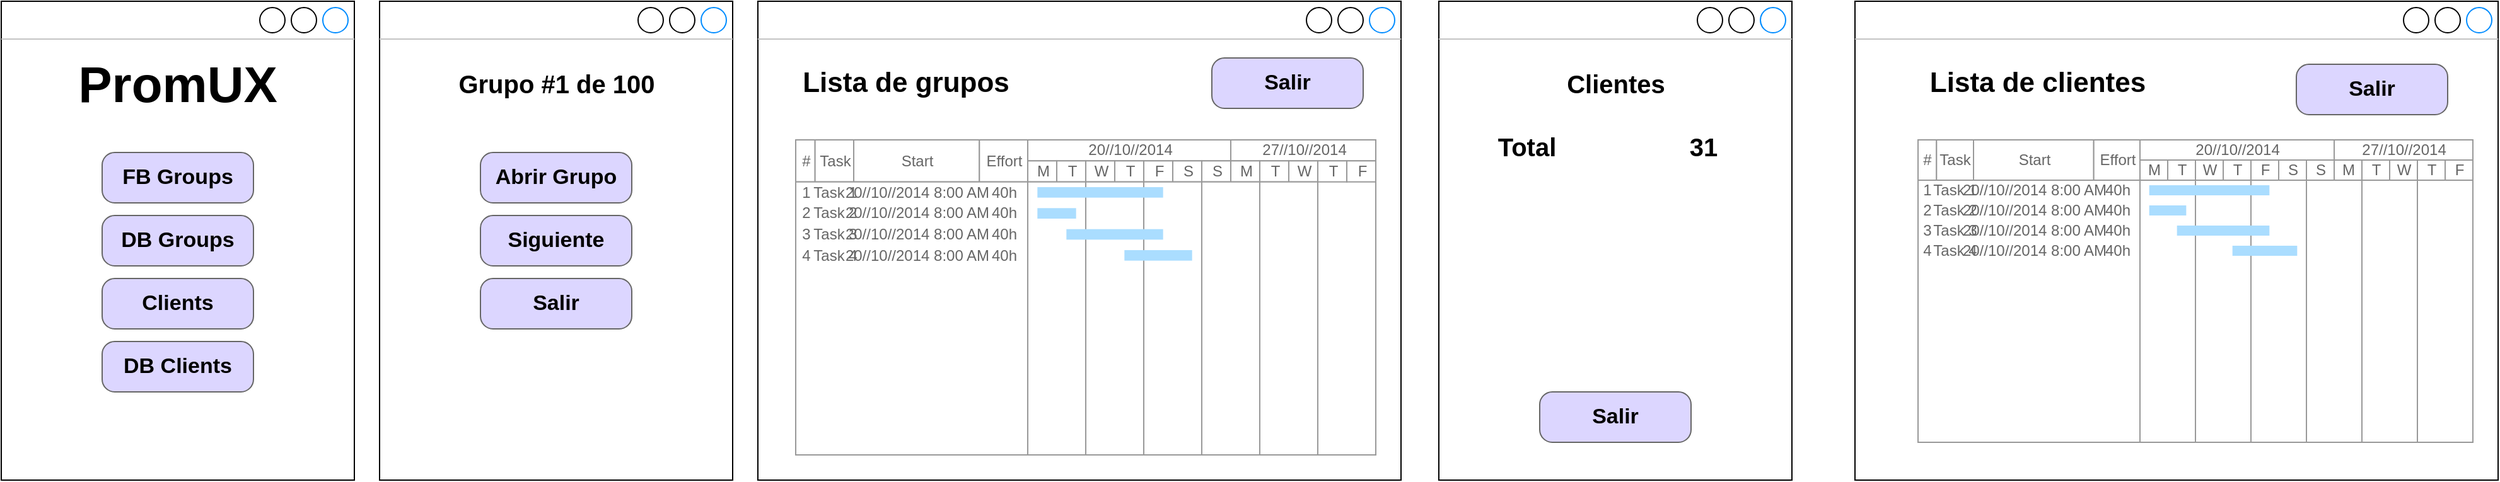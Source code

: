 <mxfile version="22.0.4" type="github">
  <diagram name="Page-1" id="Y6RbI64ERRF0P6UgiLjU">
    <mxGraphModel dx="2140" dy="1130" grid="1" gridSize="10" guides="1" tooltips="1" connect="1" arrows="1" fold="1" page="1" pageScale="1" pageWidth="850" pageHeight="1100" math="0" shadow="0">
      <root>
        <mxCell id="0" />
        <mxCell id="1" parent="0" />
        <mxCell id="hdkk_413-XKyixWn0Bs0-1" value="" style="strokeWidth=1;shadow=0;dashed=0;align=center;html=1;shape=mxgraph.mockup.containers.window;align=left;verticalAlign=top;spacingLeft=8;strokeColor2=#008cff;strokeColor3=#c4c4c4;fontColor=#666666;mainText=;fontSize=17;labelBackgroundColor=none;whiteSpace=wrap;" vertex="1" parent="1">
          <mxGeometry x="150" y="50" width="280" height="380" as="geometry" />
        </mxCell>
        <mxCell id="hdkk_413-XKyixWn0Bs0-4" value="&lt;h1&gt;&lt;font style=&quot;font-size: 40px;&quot;&gt;PromUX&lt;/font&gt;&lt;/h1&gt;" style="text;html=1;strokeColor=none;fillColor=none;align=center;verticalAlign=middle;whiteSpace=wrap;rounded=0;fontStyle=1" vertex="1" parent="1">
          <mxGeometry x="260" y="100" width="60" height="30" as="geometry" />
        </mxCell>
        <mxCell id="hdkk_413-XKyixWn0Bs0-7" value="&lt;font color=&quot;#000000&quot;&gt;FB Groups&lt;/font&gt;" style="strokeWidth=1;shadow=0;dashed=0;align=center;html=1;shape=mxgraph.mockup.buttons.button;strokeColor=#666666;fontColor=#ffffff;mainText=;buttonStyle=round;fontSize=17;fontStyle=1;fillColor=#DCD6FF;whiteSpace=wrap;" vertex="1" parent="1">
          <mxGeometry x="230" y="170" width="120" height="40" as="geometry" />
        </mxCell>
        <mxCell id="hdkk_413-XKyixWn0Bs0-8" value="&lt;font color=&quot;#000000&quot;&gt;DB Groups&lt;br&gt;&lt;/font&gt;" style="strokeWidth=1;shadow=0;dashed=0;align=center;html=1;shape=mxgraph.mockup.buttons.button;strokeColor=#666666;fontColor=#ffffff;mainText=;buttonStyle=round;fontSize=17;fontStyle=1;fillColor=#DCD6FF;whiteSpace=wrap;" vertex="1" parent="1">
          <mxGeometry x="230" y="220" width="120" height="40" as="geometry" />
        </mxCell>
        <mxCell id="hdkk_413-XKyixWn0Bs0-9" value="&lt;font color=&quot;#000000&quot;&gt;Clients&lt;/font&gt;" style="strokeWidth=1;shadow=0;dashed=0;align=center;html=1;shape=mxgraph.mockup.buttons.button;strokeColor=#666666;fontColor=#ffffff;mainText=;buttonStyle=round;fontSize=17;fontStyle=1;fillColor=#DCD6FF;whiteSpace=wrap;" vertex="1" parent="1">
          <mxGeometry x="230" y="270" width="120" height="40" as="geometry" />
        </mxCell>
        <mxCell id="hdkk_413-XKyixWn0Bs0-10" value="&lt;font color=&quot;#000000&quot;&gt;DB Clients&lt;br&gt;&lt;/font&gt;" style="strokeWidth=1;shadow=0;dashed=0;align=center;html=1;shape=mxgraph.mockup.buttons.button;strokeColor=#666666;fontColor=#ffffff;mainText=;buttonStyle=round;fontSize=17;fontStyle=1;fillColor=#DCD6FF;whiteSpace=wrap;" vertex="1" parent="1">
          <mxGeometry x="230" y="320" width="120" height="40" as="geometry" />
        </mxCell>
        <mxCell id="hdkk_413-XKyixWn0Bs0-11" value="" style="strokeWidth=1;shadow=0;dashed=0;align=center;html=1;shape=mxgraph.mockup.containers.window;align=left;verticalAlign=top;spacingLeft=8;strokeColor2=#008cff;strokeColor3=#c4c4c4;fontColor=#666666;mainText=;fontSize=17;labelBackgroundColor=none;whiteSpace=wrap;" vertex="1" parent="1">
          <mxGeometry x="450" y="50" width="280" height="380" as="geometry" />
        </mxCell>
        <mxCell id="hdkk_413-XKyixWn0Bs0-12" value="&lt;div style=&quot;font-size: 13px;&quot;&gt;&lt;font style=&quot;font-size: 20px;&quot;&gt;Grupo #1 de 100&lt;/font&gt;&lt;/div&gt;" style="text;html=1;strokeColor=none;fillColor=none;align=center;verticalAlign=middle;whiteSpace=wrap;rounded=0;fontStyle=1" vertex="1" parent="1">
          <mxGeometry x="502.5" y="100" width="175" height="30" as="geometry" />
        </mxCell>
        <mxCell id="hdkk_413-XKyixWn0Bs0-13" value="&lt;font color=&quot;#000000&quot;&gt;Abrir Grupo&lt;br&gt;&lt;/font&gt;" style="strokeWidth=1;shadow=0;dashed=0;align=center;html=1;shape=mxgraph.mockup.buttons.button;strokeColor=#666666;fontColor=#ffffff;mainText=;buttonStyle=round;fontSize=17;fontStyle=1;fillColor=#DCD6FF;whiteSpace=wrap;" vertex="1" parent="1">
          <mxGeometry x="530" y="170" width="120" height="40" as="geometry" />
        </mxCell>
        <mxCell id="hdkk_413-XKyixWn0Bs0-14" value="&lt;font color=&quot;#000000&quot;&gt;Siguiente&lt;/font&gt;" style="strokeWidth=1;shadow=0;dashed=0;align=center;html=1;shape=mxgraph.mockup.buttons.button;strokeColor=#666666;fontColor=#ffffff;mainText=;buttonStyle=round;fontSize=17;fontStyle=1;fillColor=#DCD6FF;whiteSpace=wrap;" vertex="1" parent="1">
          <mxGeometry x="530" y="220" width="120" height="40" as="geometry" />
        </mxCell>
        <mxCell id="hdkk_413-XKyixWn0Bs0-15" value="&lt;font color=&quot;#000000&quot;&gt;Salir&lt;/font&gt;" style="strokeWidth=1;shadow=0;dashed=0;align=center;html=1;shape=mxgraph.mockup.buttons.button;strokeColor=#666666;fontColor=#ffffff;mainText=;buttonStyle=round;fontSize=17;fontStyle=1;fillColor=#DCD6FF;whiteSpace=wrap;" vertex="1" parent="1">
          <mxGeometry x="530" y="270" width="120" height="40" as="geometry" />
        </mxCell>
        <mxCell id="hdkk_413-XKyixWn0Bs0-16" value="" style="strokeWidth=1;shadow=0;dashed=0;align=center;html=1;shape=mxgraph.mockup.containers.window;align=left;verticalAlign=top;spacingLeft=8;strokeColor2=#008cff;strokeColor3=#c4c4c4;fontColor=#666666;mainText=;fontSize=17;labelBackgroundColor=none;whiteSpace=wrap;" vertex="1" parent="1">
          <mxGeometry x="750" y="50" width="510" height="380" as="geometry" />
        </mxCell>
        <mxCell id="hdkk_413-XKyixWn0Bs0-17" value="&lt;font style=&quot;font-size: 22px;&quot;&gt;Lista de grupos&lt;/font&gt;" style="text;html=1;strokeColor=none;fillColor=none;align=center;verticalAlign=middle;whiteSpace=wrap;rounded=0;fontStyle=1" vertex="1" parent="1">
          <mxGeometry x="780" y="100" width="175" height="30" as="geometry" />
        </mxCell>
        <mxCell id="hdkk_413-XKyixWn0Bs0-64" value="" style="strokeWidth=1;shadow=0;dashed=0;align=center;html=1;shape=mxgraph.mockup.graphics.rrect;rSize=0;strokeColor=#999999;movable=1;resizable=1;rotatable=1;deletable=1;editable=1;locked=0;connectable=1;" vertex="1" parent="1">
          <mxGeometry x="780" y="160" width="460" height="250" as="geometry" />
        </mxCell>
        <mxCell id="hdkk_413-XKyixWn0Bs0-65" value="#" style="strokeColor=inherit;fillColor=inherit;gradientColor=inherit;strokeWidth=1;shadow=0;dashed=0;align=center;html=1;shape=mxgraph.mockup.graphics.rrect;rSize=0;fontColor=#666666;" vertex="1" parent="hdkk_413-XKyixWn0Bs0-64">
          <mxGeometry width="15.333" height="33.333" as="geometry" />
        </mxCell>
        <mxCell id="hdkk_413-XKyixWn0Bs0-66" value="Task" style="strokeColor=inherit;fillColor=inherit;gradientColor=inherit;strokeWidth=1;shadow=0;dashed=0;align=center;html=1;shape=mxgraph.mockup.graphics.rrect;rSize=0;fontColor=#666666;" vertex="1" parent="hdkk_413-XKyixWn0Bs0-64">
          <mxGeometry x="15.333" width="30.667" height="33.333" as="geometry" />
        </mxCell>
        <mxCell id="hdkk_413-XKyixWn0Bs0-67" value="Start" style="strokeColor=inherit;fillColor=inherit;gradientColor=inherit;strokeWidth=1;shadow=0;dashed=0;align=center;html=1;shape=mxgraph.mockup.graphics.rrect;rSize=0;fontColor=#666666;" vertex="1" parent="hdkk_413-XKyixWn0Bs0-64">
          <mxGeometry x="46" width="99.667" height="33.333" as="geometry" />
        </mxCell>
        <mxCell id="hdkk_413-XKyixWn0Bs0-68" value="Effort" style="strokeColor=inherit;fillColor=inherit;gradientColor=inherit;strokeWidth=1;shadow=0;dashed=0;align=center;html=1;shape=mxgraph.mockup.graphics.rrect;rSize=0;fontColor=#666666;" vertex="1" parent="hdkk_413-XKyixWn0Bs0-64">
          <mxGeometry x="145.667" width="38.333" height="33.333" as="geometry" />
        </mxCell>
        <mxCell id="hdkk_413-XKyixWn0Bs0-69" value="20//10//2014" style="strokeColor=inherit;fillColor=inherit;gradientColor=inherit;strokeWidth=1;shadow=0;dashed=0;align=center;html=1;shape=mxgraph.mockup.graphics.rrect;rSize=0;fontColor=#666666;" vertex="1" parent="hdkk_413-XKyixWn0Bs0-64">
          <mxGeometry x="184" width="161" height="16.667" as="geometry" />
        </mxCell>
        <mxCell id="hdkk_413-XKyixWn0Bs0-70" value="27//10//2014" style="strokeColor=inherit;fillColor=inherit;gradientColor=inherit;strokeWidth=1;shadow=0;dashed=0;align=center;html=1;shape=mxgraph.mockup.graphics.rrect;rSize=0;fontColor=#666666;" vertex="1" parent="hdkk_413-XKyixWn0Bs0-64">
          <mxGeometry x="345" width="115" height="16.667" as="geometry" />
        </mxCell>
        <mxCell id="hdkk_413-XKyixWn0Bs0-71" value="M" style="strokeColor=inherit;fillColor=inherit;gradientColor=inherit;strokeWidth=1;shadow=0;dashed=0;align=center;html=1;shape=mxgraph.mockup.graphics.rrect;rSize=0;;fontColor=#666666;" vertex="1" parent="hdkk_413-XKyixWn0Bs0-64">
          <mxGeometry x="184" y="16.667" width="23" height="16.667" as="geometry" />
        </mxCell>
        <mxCell id="hdkk_413-XKyixWn0Bs0-72" value="T" style="strokeColor=inherit;fillColor=inherit;gradientColor=inherit;strokeWidth=1;shadow=0;dashed=0;align=center;html=1;shape=mxgraph.mockup.graphics.rrect;rSize=0;fontColor=#666666;" vertex="1" parent="hdkk_413-XKyixWn0Bs0-64">
          <mxGeometry x="207" y="16.667" width="23" height="16.667" as="geometry" />
        </mxCell>
        <mxCell id="hdkk_413-XKyixWn0Bs0-73" value="W" style="strokeColor=inherit;fillColor=inherit;gradientColor=inherit;strokeWidth=1;shadow=0;dashed=0;align=center;html=1;shape=mxgraph.mockup.graphics.rrect;rSize=0;fontColor=#666666;" vertex="1" parent="hdkk_413-XKyixWn0Bs0-64">
          <mxGeometry x="230" y="16.667" width="23" height="16.667" as="geometry" />
        </mxCell>
        <mxCell id="hdkk_413-XKyixWn0Bs0-74" value="T" style="strokeColor=inherit;fillColor=inherit;gradientColor=inherit;strokeWidth=1;shadow=0;dashed=0;align=center;html=1;shape=mxgraph.mockup.graphics.rrect;rSize=0;fontColor=#666666;" vertex="1" parent="hdkk_413-XKyixWn0Bs0-64">
          <mxGeometry x="253" y="16.667" width="23" height="16.667" as="geometry" />
        </mxCell>
        <mxCell id="hdkk_413-XKyixWn0Bs0-75" value="F" style="strokeColor=inherit;fillColor=inherit;gradientColor=inherit;strokeWidth=1;shadow=0;dashed=0;align=center;html=1;shape=mxgraph.mockup.graphics.rrect;rSize=0;fontColor=#666666;" vertex="1" parent="hdkk_413-XKyixWn0Bs0-64">
          <mxGeometry x="276" y="16.667" width="23" height="16.667" as="geometry" />
        </mxCell>
        <mxCell id="hdkk_413-XKyixWn0Bs0-76" value="S" style="strokeColor=inherit;fillColor=inherit;gradientColor=inherit;strokeWidth=1;shadow=0;dashed=0;align=center;html=1;shape=mxgraph.mockup.graphics.rrect;rSize=0;fontColor=#666666;" vertex="1" parent="hdkk_413-XKyixWn0Bs0-64">
          <mxGeometry x="299" y="16.667" width="23" height="16.667" as="geometry" />
        </mxCell>
        <mxCell id="hdkk_413-XKyixWn0Bs0-77" value="S" style="strokeColor=inherit;fillColor=inherit;gradientColor=inherit;strokeWidth=1;shadow=0;dashed=0;align=center;html=1;shape=mxgraph.mockup.graphics.rrect;rSize=0;fontColor=#666666;" vertex="1" parent="hdkk_413-XKyixWn0Bs0-64">
          <mxGeometry x="322" y="16.667" width="23" height="16.667" as="geometry" />
        </mxCell>
        <mxCell id="hdkk_413-XKyixWn0Bs0-78" value="M" style="strokeColor=inherit;fillColor=inherit;gradientColor=inherit;strokeWidth=1;shadow=0;dashed=0;align=center;html=1;shape=mxgraph.mockup.graphics.rrect;rSize=0;fontColor=#666666;" vertex="1" parent="hdkk_413-XKyixWn0Bs0-64">
          <mxGeometry x="345" y="16.667" width="23" height="16.667" as="geometry" />
        </mxCell>
        <mxCell id="hdkk_413-XKyixWn0Bs0-79" value="T" style="strokeColor=inherit;fillColor=inherit;gradientColor=inherit;strokeWidth=1;shadow=0;dashed=0;align=center;html=1;shape=mxgraph.mockup.graphics.rrect;rSize=0;fontColor=#666666;" vertex="1" parent="hdkk_413-XKyixWn0Bs0-64">
          <mxGeometry x="368" y="16.667" width="23" height="16.667" as="geometry" />
        </mxCell>
        <mxCell id="hdkk_413-XKyixWn0Bs0-80" value="W" style="strokeColor=inherit;fillColor=inherit;gradientColor=inherit;strokeWidth=1;shadow=0;dashed=0;align=center;html=1;shape=mxgraph.mockup.graphics.rrect;rSize=0;fontColor=#666666;" vertex="1" parent="hdkk_413-XKyixWn0Bs0-64">
          <mxGeometry x="391" y="16.667" width="23" height="16.667" as="geometry" />
        </mxCell>
        <mxCell id="hdkk_413-XKyixWn0Bs0-81" value="T" style="strokeColor=inherit;fillColor=inherit;gradientColor=inherit;strokeWidth=1;shadow=0;dashed=0;align=center;html=1;shape=mxgraph.mockup.graphics.rrect;rSize=0;fontColor=#666666;" vertex="1" parent="hdkk_413-XKyixWn0Bs0-64">
          <mxGeometry x="414" y="16.667" width="23" height="16.667" as="geometry" />
        </mxCell>
        <mxCell id="hdkk_413-XKyixWn0Bs0-82" value="F" style="strokeColor=inherit;fillColor=inherit;gradientColor=inherit;strokeWidth=1;shadow=0;dashed=0;align=center;html=1;shape=mxgraph.mockup.graphics.rrect;rSize=0;fontColor=#666666;" vertex="1" parent="hdkk_413-XKyixWn0Bs0-64">
          <mxGeometry x="437" y="16.667" width="23" height="16.667" as="geometry" />
        </mxCell>
        <mxCell id="hdkk_413-XKyixWn0Bs0-83" value="" style="strokeColor=inherit;fillColor=inherit;gradientColor=inherit;strokeWidth=1;shadow=0;dashed=0;align=center;html=1;shape=mxgraph.mockup.graphics.rrect;rSize=0;fontColor=#666666;" vertex="1" parent="hdkk_413-XKyixWn0Bs0-64">
          <mxGeometry y="33.333" width="184" height="216.667" as="geometry" />
        </mxCell>
        <mxCell id="hdkk_413-XKyixWn0Bs0-84" value="" style="strokeColor=inherit;fillColor=inherit;gradientColor=inherit;strokeWidth=1;shadow=0;dashed=0;align=center;html=1;shape=mxgraph.mockup.graphics.rrect;rSize=0;fontColor=#666666;" vertex="1" parent="hdkk_413-XKyixWn0Bs0-64">
          <mxGeometry x="184" y="33.333" width="46" height="216.667" as="geometry" />
        </mxCell>
        <mxCell id="hdkk_413-XKyixWn0Bs0-85" value="" style="strokeColor=inherit;fillColor=inherit;gradientColor=inherit;strokeWidth=1;shadow=0;dashed=0;align=center;html=1;shape=mxgraph.mockup.graphics.rrect;rSize=0;fontColor=#666666;" vertex="1" parent="hdkk_413-XKyixWn0Bs0-64">
          <mxGeometry x="230" y="33.333" width="46" height="216.667" as="geometry" />
        </mxCell>
        <mxCell id="hdkk_413-XKyixWn0Bs0-86" value="" style="strokeColor=inherit;fillColor=inherit;gradientColor=inherit;strokeWidth=1;shadow=0;dashed=0;align=center;html=1;shape=mxgraph.mockup.graphics.rrect;rSize=0;fontColor=#666666;" vertex="1" parent="hdkk_413-XKyixWn0Bs0-64">
          <mxGeometry x="276" y="33.333" width="46" height="216.667" as="geometry" />
        </mxCell>
        <mxCell id="hdkk_413-XKyixWn0Bs0-87" value="" style="strokeColor=inherit;fillColor=inherit;gradientColor=inherit;strokeWidth=1;shadow=0;dashed=0;align=center;html=1;shape=mxgraph.mockup.graphics.rrect;rSize=0;fontColor=#666666;" vertex="1" parent="hdkk_413-XKyixWn0Bs0-64">
          <mxGeometry x="322" y="33.333" width="46" height="216.667" as="geometry" />
        </mxCell>
        <mxCell id="hdkk_413-XKyixWn0Bs0-88" value="" style="strokeColor=inherit;fillColor=inherit;gradientColor=inherit;strokeWidth=1;shadow=0;dashed=0;align=center;html=1;shape=mxgraph.mockup.graphics.rrect;rSize=0;fontColor=#666666;" vertex="1" parent="hdkk_413-XKyixWn0Bs0-64">
          <mxGeometry x="368" y="33.333" width="46" height="216.667" as="geometry" />
        </mxCell>
        <mxCell id="hdkk_413-XKyixWn0Bs0-90" value="1" style="strokeWidth=1;shadow=0;dashed=0;align=center;html=1;shape=mxgraph.mockup.graphics.anchor;fontColor=#666666;" vertex="1" parent="hdkk_413-XKyixWn0Bs0-64">
          <mxGeometry y="33.333" width="15.333" height="16.667" as="geometry" />
        </mxCell>
        <mxCell id="hdkk_413-XKyixWn0Bs0-91" value="Task 1" style="strokeWidth=1;shadow=0;dashed=0;align=center;html=1;shape=mxgraph.mockup.graphics.anchor;fontColor=#666666;" vertex="1" parent="hdkk_413-XKyixWn0Bs0-64">
          <mxGeometry x="15.333" y="33.333" width="30.667" height="16.667" as="geometry" />
        </mxCell>
        <mxCell id="hdkk_413-XKyixWn0Bs0-92" value="20//10//2014 8:00 AM" style="strokeWidth=1;shadow=0;dashed=0;align=center;html=1;shape=mxgraph.mockup.graphics.anchor;fontColor=#666666;" vertex="1" parent="hdkk_413-XKyixWn0Bs0-64">
          <mxGeometry x="46" y="33.333" width="99.667" height="16.667" as="geometry" />
        </mxCell>
        <mxCell id="hdkk_413-XKyixWn0Bs0-93" value="40h" style="strokeWidth=1;shadow=0;dashed=0;align=center;html=1;shape=mxgraph.mockup.graphics.anchor;fontColor=#666666;" vertex="1" parent="hdkk_413-XKyixWn0Bs0-64">
          <mxGeometry x="145.667" y="33.333" width="38.333" height="16.667" as="geometry" />
        </mxCell>
        <mxCell id="hdkk_413-XKyixWn0Bs0-94" value="2" style="strokeWidth=1;shadow=0;dashed=0;align=center;html=1;shape=mxgraph.mockup.graphics.anchor;fontColor=#666666;" vertex="1" parent="hdkk_413-XKyixWn0Bs0-64">
          <mxGeometry y="50.0" width="15.333" height="16.667" as="geometry" />
        </mxCell>
        <mxCell id="hdkk_413-XKyixWn0Bs0-95" value="Task 2" style="strokeWidth=1;shadow=0;dashed=0;align=center;html=1;shape=mxgraph.mockup.graphics.anchor;fontColor=#666666;" vertex="1" parent="hdkk_413-XKyixWn0Bs0-64">
          <mxGeometry x="15.333" y="50.0" width="30.667" height="16.667" as="geometry" />
        </mxCell>
        <mxCell id="hdkk_413-XKyixWn0Bs0-96" value="20//10//2014 8:00 AM" style="strokeWidth=1;shadow=0;dashed=0;align=center;html=1;shape=mxgraph.mockup.graphics.anchor;fontColor=#666666;" vertex="1" parent="hdkk_413-XKyixWn0Bs0-64">
          <mxGeometry x="46" y="50.0" width="99.667" height="16.667" as="geometry" />
        </mxCell>
        <mxCell id="hdkk_413-XKyixWn0Bs0-97" value="40h" style="strokeWidth=1;shadow=0;dashed=0;align=center;html=1;shape=mxgraph.mockup.graphics.anchor;fontColor=#666666;" vertex="1" parent="hdkk_413-XKyixWn0Bs0-64">
          <mxGeometry x="145.667" y="50.0" width="38.333" height="16.667" as="geometry" />
        </mxCell>
        <mxCell id="hdkk_413-XKyixWn0Bs0-98" value="3" style="strokeWidth=1;shadow=0;dashed=0;align=center;html=1;shape=mxgraph.mockup.graphics.anchor;fontColor=#666666;" vertex="1" parent="hdkk_413-XKyixWn0Bs0-64">
          <mxGeometry y="66.667" width="15.333" height="16.667" as="geometry" />
        </mxCell>
        <mxCell id="hdkk_413-XKyixWn0Bs0-99" value="Task 3" style="strokeWidth=1;shadow=0;dashed=0;align=center;html=1;shape=mxgraph.mockup.graphics.anchor;fontColor=#666666;" vertex="1" parent="hdkk_413-XKyixWn0Bs0-64">
          <mxGeometry x="15.333" y="66.667" width="30.667" height="16.667" as="geometry" />
        </mxCell>
        <mxCell id="hdkk_413-XKyixWn0Bs0-100" value="20//10//2014 8:00 AM" style="strokeWidth=1;shadow=0;dashed=0;align=center;html=1;shape=mxgraph.mockup.graphics.anchor;fontColor=#666666;" vertex="1" parent="hdkk_413-XKyixWn0Bs0-64">
          <mxGeometry x="46" y="66.667" width="99.667" height="16.667" as="geometry" />
        </mxCell>
        <mxCell id="hdkk_413-XKyixWn0Bs0-101" value="40h" style="strokeWidth=1;shadow=0;dashed=0;align=center;html=1;shape=mxgraph.mockup.graphics.anchor;fontColor=#666666;" vertex="1" parent="hdkk_413-XKyixWn0Bs0-64">
          <mxGeometry x="145.667" y="66.667" width="38.333" height="16.667" as="geometry" />
        </mxCell>
        <mxCell id="hdkk_413-XKyixWn0Bs0-102" value="4" style="strokeWidth=1;shadow=0;dashed=0;align=center;html=1;shape=mxgraph.mockup.graphics.anchor;fontColor=#666666;" vertex="1" parent="hdkk_413-XKyixWn0Bs0-64">
          <mxGeometry y="83.333" width="15.333" height="16.667" as="geometry" />
        </mxCell>
        <mxCell id="hdkk_413-XKyixWn0Bs0-103" value="Task 4" style="strokeWidth=1;shadow=0;dashed=0;align=center;html=1;shape=mxgraph.mockup.graphics.anchor;fontColor=#666666;" vertex="1" parent="hdkk_413-XKyixWn0Bs0-64">
          <mxGeometry x="15.333" y="83.333" width="30.667" height="16.667" as="geometry" />
        </mxCell>
        <mxCell id="hdkk_413-XKyixWn0Bs0-104" value="20//10//2014 8:00 AM" style="strokeWidth=1;shadow=0;dashed=0;align=center;html=1;shape=mxgraph.mockup.graphics.anchor;fontColor=#666666;" vertex="1" parent="hdkk_413-XKyixWn0Bs0-64">
          <mxGeometry x="46" y="83.333" width="99.667" height="16.667" as="geometry" />
        </mxCell>
        <mxCell id="hdkk_413-XKyixWn0Bs0-105" value="40h" style="strokeWidth=1;shadow=0;dashed=0;align=center;html=1;shape=mxgraph.mockup.graphics.anchor;fontColor=#666666;" vertex="1" parent="hdkk_413-XKyixWn0Bs0-64">
          <mxGeometry x="145.667" y="83.333" width="38.333" height="16.667" as="geometry" />
        </mxCell>
        <mxCell id="hdkk_413-XKyixWn0Bs0-106" value="" style="strokeWidth=1;shadow=0;dashed=0;align=center;html=1;shape=mxgraph.mockup.graphics.rrect;rSize=0;strokeColor=none;fillColor=#aaddff;" vertex="1" parent="hdkk_413-XKyixWn0Bs0-64">
          <mxGeometry x="191.667" y="37.5" width="99.667" height="8.333" as="geometry" />
        </mxCell>
        <mxCell id="hdkk_413-XKyixWn0Bs0-107" value="" style="strokeWidth=1;shadow=0;dashed=0;align=center;html=1;shape=mxgraph.mockup.graphics.rrect;rSize=0;strokeColor=none;fillColor=#aaddff;" vertex="1" parent="hdkk_413-XKyixWn0Bs0-64">
          <mxGeometry x="191.667" y="54.167" width="30.667" height="8.333" as="geometry" />
        </mxCell>
        <mxCell id="hdkk_413-XKyixWn0Bs0-108" value="" style="strokeWidth=1;shadow=0;dashed=0;align=center;html=1;shape=mxgraph.mockup.graphics.rrect;rSize=0;strokeColor=none;fillColor=#aaddff;" vertex="1" parent="hdkk_413-XKyixWn0Bs0-64">
          <mxGeometry x="214.667" y="70.833" width="76.667" height="8.333" as="geometry" />
        </mxCell>
        <mxCell id="hdkk_413-XKyixWn0Bs0-109" value="" style="strokeWidth=1;shadow=0;dashed=0;align=center;html=1;shape=mxgraph.mockup.graphics.rrect;rSize=0;strokeColor=none;fillColor=#aaddff;" vertex="1" parent="hdkk_413-XKyixWn0Bs0-64">
          <mxGeometry x="260.667" y="87.5" width="53.667" height="8.333" as="geometry" />
        </mxCell>
        <mxCell id="hdkk_413-XKyixWn0Bs0-110" value="" style="strokeWidth=1;shadow=0;dashed=0;align=center;html=1;shape=mxgraph.mockup.containers.window;align=left;verticalAlign=top;spacingLeft=8;strokeColor2=#008cff;strokeColor3=#c4c4c4;fontColor=#666666;mainText=;fontSize=17;labelBackgroundColor=none;whiteSpace=wrap;" vertex="1" parent="1">
          <mxGeometry x="1290" y="50" width="280" height="380" as="geometry" />
        </mxCell>
        <mxCell id="hdkk_413-XKyixWn0Bs0-111" value="&lt;div style=&quot;font-size: 13px;&quot;&gt;&lt;font style=&quot;font-size: 20px;&quot;&gt;Clientes&lt;/font&gt;&lt;/div&gt;" style="text;html=1;strokeColor=none;fillColor=none;align=center;verticalAlign=middle;whiteSpace=wrap;rounded=0;fontStyle=1" vertex="1" parent="1">
          <mxGeometry x="1342.5" y="100" width="175" height="30" as="geometry" />
        </mxCell>
        <mxCell id="hdkk_413-XKyixWn0Bs0-115" value="&lt;div style=&quot;font-size: 13px;&quot;&gt;&lt;font style=&quot;font-size: 20px;&quot;&gt;Total&lt;/font&gt;&lt;/div&gt;" style="text;html=1;strokeColor=none;fillColor=none;align=center;verticalAlign=middle;whiteSpace=wrap;rounded=0;fontStyle=1" vertex="1" parent="1">
          <mxGeometry x="1310" y="150" width="100" height="30" as="geometry" />
        </mxCell>
        <mxCell id="hdkk_413-XKyixWn0Bs0-116" value="&lt;div style=&quot;font-size: 13px;&quot;&gt;&lt;font style=&quot;font-size: 20px;&quot;&gt;31&lt;/font&gt;&lt;/div&gt;" style="text;html=1;strokeColor=none;fillColor=none;align=center;verticalAlign=middle;whiteSpace=wrap;rounded=0;fontStyle=1" vertex="1" parent="1">
          <mxGeometry x="1450" y="150" width="100" height="30" as="geometry" />
        </mxCell>
        <mxCell id="hdkk_413-XKyixWn0Bs0-117" value="&lt;font color=&quot;#000000&quot;&gt;Salir&lt;/font&gt;" style="strokeWidth=1;shadow=0;dashed=0;align=center;html=1;shape=mxgraph.mockup.buttons.button;strokeColor=#666666;fontColor=#ffffff;mainText=;buttonStyle=round;fontSize=17;fontStyle=1;fillColor=#DCD6FF;whiteSpace=wrap;" vertex="1" parent="1">
          <mxGeometry x="1110" y="95" width="120" height="40" as="geometry" />
        </mxCell>
        <mxCell id="hdkk_413-XKyixWn0Bs0-118" value="&lt;font color=&quot;#000000&quot;&gt;Salir&lt;/font&gt;" style="strokeWidth=1;shadow=0;dashed=0;align=center;html=1;shape=mxgraph.mockup.buttons.button;strokeColor=#666666;fontColor=#ffffff;mainText=;buttonStyle=round;fontSize=17;fontStyle=1;fillColor=#DCD6FF;whiteSpace=wrap;" vertex="1" parent="1">
          <mxGeometry x="1370" y="360" width="120" height="40" as="geometry" />
        </mxCell>
        <mxCell id="hdkk_413-XKyixWn0Bs0-216" value="" style="strokeWidth=1;shadow=0;dashed=0;align=center;html=1;shape=mxgraph.mockup.containers.window;align=left;verticalAlign=top;spacingLeft=8;strokeColor2=#008cff;strokeColor3=#c4c4c4;fontColor=#666666;mainText=;fontSize=17;labelBackgroundColor=none;whiteSpace=wrap;" vertex="1" parent="1">
          <mxGeometry x="1620" y="50" width="510" height="380" as="geometry" />
        </mxCell>
        <mxCell id="hdkk_413-XKyixWn0Bs0-217" value="&lt;font style=&quot;font-size: 22px;&quot;&gt;Lista de clientes&lt;/font&gt;" style="text;html=1;strokeColor=none;fillColor=none;align=center;verticalAlign=middle;whiteSpace=wrap;rounded=0;fontStyle=1" vertex="1" parent="1">
          <mxGeometry x="1650" y="100" width="230" height="30" as="geometry" />
        </mxCell>
        <mxCell id="hdkk_413-XKyixWn0Bs0-218" value="&lt;font color=&quot;#000000&quot;&gt;Salir&lt;/font&gt;" style="strokeWidth=1;shadow=0;dashed=0;align=center;html=1;shape=mxgraph.mockup.buttons.button;strokeColor=#666666;fontColor=#ffffff;mainText=;buttonStyle=round;fontSize=17;fontStyle=1;fillColor=#DCD6FF;whiteSpace=wrap;" vertex="1" parent="1">
          <mxGeometry x="1970" y="100" width="120" height="40" as="geometry" />
        </mxCell>
        <mxCell id="hdkk_413-XKyixWn0Bs0-219" value="" style="strokeWidth=1;shadow=0;dashed=0;align=center;html=1;shape=mxgraph.mockup.graphics.rrect;rSize=0;strokeColor=#999999;" vertex="1" parent="1">
          <mxGeometry x="1670" y="160" width="440" height="240" as="geometry" />
        </mxCell>
        <mxCell id="hdkk_413-XKyixWn0Bs0-220" value="#" style="strokeColor=inherit;fillColor=inherit;gradientColor=inherit;strokeWidth=1;shadow=0;dashed=0;align=center;html=1;shape=mxgraph.mockup.graphics.rrect;rSize=0;fontColor=#666666;" vertex="1" parent="hdkk_413-XKyixWn0Bs0-219">
          <mxGeometry width="14.667" height="32" as="geometry" />
        </mxCell>
        <mxCell id="hdkk_413-XKyixWn0Bs0-221" value="Task" style="strokeColor=inherit;fillColor=inherit;gradientColor=inherit;strokeWidth=1;shadow=0;dashed=0;align=center;html=1;shape=mxgraph.mockup.graphics.rrect;rSize=0;fontColor=#666666;" vertex="1" parent="hdkk_413-XKyixWn0Bs0-219">
          <mxGeometry x="14.667" width="29.333" height="32" as="geometry" />
        </mxCell>
        <mxCell id="hdkk_413-XKyixWn0Bs0-222" value="Start" style="strokeColor=inherit;fillColor=inherit;gradientColor=inherit;strokeWidth=1;shadow=0;dashed=0;align=center;html=1;shape=mxgraph.mockup.graphics.rrect;rSize=0;fontColor=#666666;" vertex="1" parent="hdkk_413-XKyixWn0Bs0-219">
          <mxGeometry x="44" width="95.333" height="32" as="geometry" />
        </mxCell>
        <mxCell id="hdkk_413-XKyixWn0Bs0-223" value="Effort" style="strokeColor=inherit;fillColor=inherit;gradientColor=inherit;strokeWidth=1;shadow=0;dashed=0;align=center;html=1;shape=mxgraph.mockup.graphics.rrect;rSize=0;fontColor=#666666;" vertex="1" parent="hdkk_413-XKyixWn0Bs0-219">
          <mxGeometry x="139.333" width="36.667" height="32" as="geometry" />
        </mxCell>
        <mxCell id="hdkk_413-XKyixWn0Bs0-224" value="20//10//2014" style="strokeColor=inherit;fillColor=inherit;gradientColor=inherit;strokeWidth=1;shadow=0;dashed=0;align=center;html=1;shape=mxgraph.mockup.graphics.rrect;rSize=0;fontColor=#666666;" vertex="1" parent="hdkk_413-XKyixWn0Bs0-219">
          <mxGeometry x="176" width="154" height="16" as="geometry" />
        </mxCell>
        <mxCell id="hdkk_413-XKyixWn0Bs0-225" value="27//10//2014" style="strokeColor=inherit;fillColor=inherit;gradientColor=inherit;strokeWidth=1;shadow=0;dashed=0;align=center;html=1;shape=mxgraph.mockup.graphics.rrect;rSize=0;fontColor=#666666;" vertex="1" parent="hdkk_413-XKyixWn0Bs0-219">
          <mxGeometry x="330" width="110.0" height="16" as="geometry" />
        </mxCell>
        <mxCell id="hdkk_413-XKyixWn0Bs0-226" value="M" style="strokeColor=inherit;fillColor=inherit;gradientColor=inherit;strokeWidth=1;shadow=0;dashed=0;align=center;html=1;shape=mxgraph.mockup.graphics.rrect;rSize=0;;fontColor=#666666;" vertex="1" parent="hdkk_413-XKyixWn0Bs0-219">
          <mxGeometry x="176" y="16" width="22" height="16" as="geometry" />
        </mxCell>
        <mxCell id="hdkk_413-XKyixWn0Bs0-227" value="T" style="strokeColor=inherit;fillColor=inherit;gradientColor=inherit;strokeWidth=1;shadow=0;dashed=0;align=center;html=1;shape=mxgraph.mockup.graphics.rrect;rSize=0;fontColor=#666666;" vertex="1" parent="hdkk_413-XKyixWn0Bs0-219">
          <mxGeometry x="198" y="16" width="22" height="16" as="geometry" />
        </mxCell>
        <mxCell id="hdkk_413-XKyixWn0Bs0-228" value="W" style="strokeColor=inherit;fillColor=inherit;gradientColor=inherit;strokeWidth=1;shadow=0;dashed=0;align=center;html=1;shape=mxgraph.mockup.graphics.rrect;rSize=0;fontColor=#666666;" vertex="1" parent="hdkk_413-XKyixWn0Bs0-219">
          <mxGeometry x="220.0" y="16" width="22" height="16" as="geometry" />
        </mxCell>
        <mxCell id="hdkk_413-XKyixWn0Bs0-229" value="T" style="strokeColor=inherit;fillColor=inherit;gradientColor=inherit;strokeWidth=1;shadow=0;dashed=0;align=center;html=1;shape=mxgraph.mockup.graphics.rrect;rSize=0;fontColor=#666666;" vertex="1" parent="hdkk_413-XKyixWn0Bs0-219">
          <mxGeometry x="242.0" y="16" width="22" height="16" as="geometry" />
        </mxCell>
        <mxCell id="hdkk_413-XKyixWn0Bs0-230" value="F" style="strokeColor=inherit;fillColor=inherit;gradientColor=inherit;strokeWidth=1;shadow=0;dashed=0;align=center;html=1;shape=mxgraph.mockup.graphics.rrect;rSize=0;fontColor=#666666;" vertex="1" parent="hdkk_413-XKyixWn0Bs0-219">
          <mxGeometry x="264" y="16" width="22" height="16" as="geometry" />
        </mxCell>
        <mxCell id="hdkk_413-XKyixWn0Bs0-231" value="S" style="strokeColor=inherit;fillColor=inherit;gradientColor=inherit;strokeWidth=1;shadow=0;dashed=0;align=center;html=1;shape=mxgraph.mockup.graphics.rrect;rSize=0;fontColor=#666666;" vertex="1" parent="hdkk_413-XKyixWn0Bs0-219">
          <mxGeometry x="286" y="16" width="22" height="16" as="geometry" />
        </mxCell>
        <mxCell id="hdkk_413-XKyixWn0Bs0-232" value="S" style="strokeColor=inherit;fillColor=inherit;gradientColor=inherit;strokeWidth=1;shadow=0;dashed=0;align=center;html=1;shape=mxgraph.mockup.graphics.rrect;rSize=0;fontColor=#666666;" vertex="1" parent="hdkk_413-XKyixWn0Bs0-219">
          <mxGeometry x="308" y="16" width="22" height="16" as="geometry" />
        </mxCell>
        <mxCell id="hdkk_413-XKyixWn0Bs0-233" value="M" style="strokeColor=inherit;fillColor=inherit;gradientColor=inherit;strokeWidth=1;shadow=0;dashed=0;align=center;html=1;shape=mxgraph.mockup.graphics.rrect;rSize=0;fontColor=#666666;" vertex="1" parent="hdkk_413-XKyixWn0Bs0-219">
          <mxGeometry x="330" y="16" width="22" height="16" as="geometry" />
        </mxCell>
        <mxCell id="hdkk_413-XKyixWn0Bs0-234" value="T" style="strokeColor=inherit;fillColor=inherit;gradientColor=inherit;strokeWidth=1;shadow=0;dashed=0;align=center;html=1;shape=mxgraph.mockup.graphics.rrect;rSize=0;fontColor=#666666;" vertex="1" parent="hdkk_413-XKyixWn0Bs0-219">
          <mxGeometry x="352" y="16" width="22" height="16" as="geometry" />
        </mxCell>
        <mxCell id="hdkk_413-XKyixWn0Bs0-235" value="W" style="strokeColor=inherit;fillColor=inherit;gradientColor=inherit;strokeWidth=1;shadow=0;dashed=0;align=center;html=1;shape=mxgraph.mockup.graphics.rrect;rSize=0;fontColor=#666666;" vertex="1" parent="hdkk_413-XKyixWn0Bs0-219">
          <mxGeometry x="374" y="16" width="22" height="16" as="geometry" />
        </mxCell>
        <mxCell id="hdkk_413-XKyixWn0Bs0-236" value="T" style="strokeColor=inherit;fillColor=inherit;gradientColor=inherit;strokeWidth=1;shadow=0;dashed=0;align=center;html=1;shape=mxgraph.mockup.graphics.rrect;rSize=0;fontColor=#666666;" vertex="1" parent="hdkk_413-XKyixWn0Bs0-219">
          <mxGeometry x="396" y="16" width="22" height="16" as="geometry" />
        </mxCell>
        <mxCell id="hdkk_413-XKyixWn0Bs0-237" value="F" style="strokeColor=inherit;fillColor=inherit;gradientColor=inherit;strokeWidth=1;shadow=0;dashed=0;align=center;html=1;shape=mxgraph.mockup.graphics.rrect;rSize=0;fontColor=#666666;" vertex="1" parent="hdkk_413-XKyixWn0Bs0-219">
          <mxGeometry x="418.0" y="16" width="22" height="16" as="geometry" />
        </mxCell>
        <mxCell id="hdkk_413-XKyixWn0Bs0-238" value="" style="strokeColor=inherit;fillColor=inherit;gradientColor=inherit;strokeWidth=1;shadow=0;dashed=0;align=center;html=1;shape=mxgraph.mockup.graphics.rrect;rSize=0;fontColor=#666666;" vertex="1" parent="hdkk_413-XKyixWn0Bs0-219">
          <mxGeometry y="32" width="176" height="208" as="geometry" />
        </mxCell>
        <mxCell id="hdkk_413-XKyixWn0Bs0-239" value="" style="strokeColor=inherit;fillColor=inherit;gradientColor=inherit;strokeWidth=1;shadow=0;dashed=0;align=center;html=1;shape=mxgraph.mockup.graphics.rrect;rSize=0;fontColor=#666666;" vertex="1" parent="hdkk_413-XKyixWn0Bs0-219">
          <mxGeometry x="176" y="32" width="44" height="208" as="geometry" />
        </mxCell>
        <mxCell id="hdkk_413-XKyixWn0Bs0-240" value="" style="strokeColor=inherit;fillColor=inherit;gradientColor=inherit;strokeWidth=1;shadow=0;dashed=0;align=center;html=1;shape=mxgraph.mockup.graphics.rrect;rSize=0;fontColor=#666666;" vertex="1" parent="hdkk_413-XKyixWn0Bs0-219">
          <mxGeometry x="220.0" y="32" width="44" height="208" as="geometry" />
        </mxCell>
        <mxCell id="hdkk_413-XKyixWn0Bs0-241" value="" style="strokeColor=inherit;fillColor=inherit;gradientColor=inherit;strokeWidth=1;shadow=0;dashed=0;align=center;html=1;shape=mxgraph.mockup.graphics.rrect;rSize=0;fontColor=#666666;" vertex="1" parent="hdkk_413-XKyixWn0Bs0-219">
          <mxGeometry x="264" y="32" width="44" height="208" as="geometry" />
        </mxCell>
        <mxCell id="hdkk_413-XKyixWn0Bs0-242" value="" style="strokeColor=inherit;fillColor=inherit;gradientColor=inherit;strokeWidth=1;shadow=0;dashed=0;align=center;html=1;shape=mxgraph.mockup.graphics.rrect;rSize=0;fontColor=#666666;" vertex="1" parent="hdkk_413-XKyixWn0Bs0-219">
          <mxGeometry x="308" y="32" width="44" height="208" as="geometry" />
        </mxCell>
        <mxCell id="hdkk_413-XKyixWn0Bs0-243" value="" style="strokeColor=inherit;fillColor=inherit;gradientColor=inherit;strokeWidth=1;shadow=0;dashed=0;align=center;html=1;shape=mxgraph.mockup.graphics.rrect;rSize=0;fontColor=#666666;" vertex="1" parent="hdkk_413-XKyixWn0Bs0-219">
          <mxGeometry x="352" y="32" width="44" height="208" as="geometry" />
        </mxCell>
        <mxCell id="hdkk_413-XKyixWn0Bs0-244" value="" style="strokeColor=inherit;fillColor=inherit;gradientColor=inherit;strokeWidth=1;shadow=0;dashed=0;align=center;html=1;shape=mxgraph.mockup.graphics.rrect;rSize=0;fontColor=#666666;" vertex="1" parent="hdkk_413-XKyixWn0Bs0-219">
          <mxGeometry x="396" y="32" width="44" height="208" as="geometry" />
        </mxCell>
        <mxCell id="hdkk_413-XKyixWn0Bs0-245" value="1" style="strokeWidth=1;shadow=0;dashed=0;align=center;html=1;shape=mxgraph.mockup.graphics.anchor;fontColor=#666666;" vertex="1" parent="hdkk_413-XKyixWn0Bs0-219">
          <mxGeometry y="32" width="14.667" height="16" as="geometry" />
        </mxCell>
        <mxCell id="hdkk_413-XKyixWn0Bs0-246" value="Task 1" style="strokeWidth=1;shadow=0;dashed=0;align=center;html=1;shape=mxgraph.mockup.graphics.anchor;fontColor=#666666;" vertex="1" parent="hdkk_413-XKyixWn0Bs0-219">
          <mxGeometry x="14.667" y="32" width="29.333" height="16" as="geometry" />
        </mxCell>
        <mxCell id="hdkk_413-XKyixWn0Bs0-247" value="20//10//2014 8:00 AM" style="strokeWidth=1;shadow=0;dashed=0;align=center;html=1;shape=mxgraph.mockup.graphics.anchor;fontColor=#666666;" vertex="1" parent="hdkk_413-XKyixWn0Bs0-219">
          <mxGeometry x="44" y="32" width="95.333" height="16" as="geometry" />
        </mxCell>
        <mxCell id="hdkk_413-XKyixWn0Bs0-248" value="40h" style="strokeWidth=1;shadow=0;dashed=0;align=center;html=1;shape=mxgraph.mockup.graphics.anchor;fontColor=#666666;" vertex="1" parent="hdkk_413-XKyixWn0Bs0-219">
          <mxGeometry x="139.333" y="32" width="36.667" height="16" as="geometry" />
        </mxCell>
        <mxCell id="hdkk_413-XKyixWn0Bs0-249" value="2" style="strokeWidth=1;shadow=0;dashed=0;align=center;html=1;shape=mxgraph.mockup.graphics.anchor;fontColor=#666666;" vertex="1" parent="hdkk_413-XKyixWn0Bs0-219">
          <mxGeometry y="48" width="14.667" height="16" as="geometry" />
        </mxCell>
        <mxCell id="hdkk_413-XKyixWn0Bs0-250" value="Task 2" style="strokeWidth=1;shadow=0;dashed=0;align=center;html=1;shape=mxgraph.mockup.graphics.anchor;fontColor=#666666;" vertex="1" parent="hdkk_413-XKyixWn0Bs0-219">
          <mxGeometry x="14.667" y="48" width="29.333" height="16" as="geometry" />
        </mxCell>
        <mxCell id="hdkk_413-XKyixWn0Bs0-251" value="20//10//2014 8:00 AM" style="strokeWidth=1;shadow=0;dashed=0;align=center;html=1;shape=mxgraph.mockup.graphics.anchor;fontColor=#666666;" vertex="1" parent="hdkk_413-XKyixWn0Bs0-219">
          <mxGeometry x="44" y="48" width="95.333" height="16" as="geometry" />
        </mxCell>
        <mxCell id="hdkk_413-XKyixWn0Bs0-252" value="40h" style="strokeWidth=1;shadow=0;dashed=0;align=center;html=1;shape=mxgraph.mockup.graphics.anchor;fontColor=#666666;" vertex="1" parent="hdkk_413-XKyixWn0Bs0-219">
          <mxGeometry x="139.333" y="48" width="36.667" height="16" as="geometry" />
        </mxCell>
        <mxCell id="hdkk_413-XKyixWn0Bs0-253" value="3" style="strokeWidth=1;shadow=0;dashed=0;align=center;html=1;shape=mxgraph.mockup.graphics.anchor;fontColor=#666666;" vertex="1" parent="hdkk_413-XKyixWn0Bs0-219">
          <mxGeometry y="64" width="14.667" height="16" as="geometry" />
        </mxCell>
        <mxCell id="hdkk_413-XKyixWn0Bs0-254" value="Task 3" style="strokeWidth=1;shadow=0;dashed=0;align=center;html=1;shape=mxgraph.mockup.graphics.anchor;fontColor=#666666;" vertex="1" parent="hdkk_413-XKyixWn0Bs0-219">
          <mxGeometry x="14.667" y="64" width="29.333" height="16" as="geometry" />
        </mxCell>
        <mxCell id="hdkk_413-XKyixWn0Bs0-255" value="20//10//2014 8:00 AM" style="strokeWidth=1;shadow=0;dashed=0;align=center;html=1;shape=mxgraph.mockup.graphics.anchor;fontColor=#666666;" vertex="1" parent="hdkk_413-XKyixWn0Bs0-219">
          <mxGeometry x="44" y="64" width="95.333" height="16" as="geometry" />
        </mxCell>
        <mxCell id="hdkk_413-XKyixWn0Bs0-256" value="40h" style="strokeWidth=1;shadow=0;dashed=0;align=center;html=1;shape=mxgraph.mockup.graphics.anchor;fontColor=#666666;" vertex="1" parent="hdkk_413-XKyixWn0Bs0-219">
          <mxGeometry x="139.333" y="64" width="36.667" height="16" as="geometry" />
        </mxCell>
        <mxCell id="hdkk_413-XKyixWn0Bs0-257" value="4" style="strokeWidth=1;shadow=0;dashed=0;align=center;html=1;shape=mxgraph.mockup.graphics.anchor;fontColor=#666666;" vertex="1" parent="hdkk_413-XKyixWn0Bs0-219">
          <mxGeometry y="80" width="14.667" height="16" as="geometry" />
        </mxCell>
        <mxCell id="hdkk_413-XKyixWn0Bs0-258" value="Task 4" style="strokeWidth=1;shadow=0;dashed=0;align=center;html=1;shape=mxgraph.mockup.graphics.anchor;fontColor=#666666;" vertex="1" parent="hdkk_413-XKyixWn0Bs0-219">
          <mxGeometry x="14.667" y="80" width="29.333" height="16" as="geometry" />
        </mxCell>
        <mxCell id="hdkk_413-XKyixWn0Bs0-259" value="20//10//2014 8:00 AM" style="strokeWidth=1;shadow=0;dashed=0;align=center;html=1;shape=mxgraph.mockup.graphics.anchor;fontColor=#666666;" vertex="1" parent="hdkk_413-XKyixWn0Bs0-219">
          <mxGeometry x="44" y="80" width="95.333" height="16" as="geometry" />
        </mxCell>
        <mxCell id="hdkk_413-XKyixWn0Bs0-260" value="40h" style="strokeWidth=1;shadow=0;dashed=0;align=center;html=1;shape=mxgraph.mockup.graphics.anchor;fontColor=#666666;" vertex="1" parent="hdkk_413-XKyixWn0Bs0-219">
          <mxGeometry x="139.333" y="80" width="36.667" height="16" as="geometry" />
        </mxCell>
        <mxCell id="hdkk_413-XKyixWn0Bs0-261" value="" style="strokeWidth=1;shadow=0;dashed=0;align=center;html=1;shape=mxgraph.mockup.graphics.rrect;rSize=0;strokeColor=none;fillColor=#aaddff;" vertex="1" parent="hdkk_413-XKyixWn0Bs0-219">
          <mxGeometry x="183.333" y="36" width="95.333" height="8" as="geometry" />
        </mxCell>
        <mxCell id="hdkk_413-XKyixWn0Bs0-262" value="" style="strokeWidth=1;shadow=0;dashed=0;align=center;html=1;shape=mxgraph.mockup.graphics.rrect;rSize=0;strokeColor=none;fillColor=#aaddff;" vertex="1" parent="hdkk_413-XKyixWn0Bs0-219">
          <mxGeometry x="183.333" y="52" width="29.333" height="8" as="geometry" />
        </mxCell>
        <mxCell id="hdkk_413-XKyixWn0Bs0-263" value="" style="strokeWidth=1;shadow=0;dashed=0;align=center;html=1;shape=mxgraph.mockup.graphics.rrect;rSize=0;strokeColor=none;fillColor=#aaddff;" vertex="1" parent="hdkk_413-XKyixWn0Bs0-219">
          <mxGeometry x="205.333" y="68" width="73.333" height="8" as="geometry" />
        </mxCell>
        <mxCell id="hdkk_413-XKyixWn0Bs0-264" value="" style="strokeWidth=1;shadow=0;dashed=0;align=center;html=1;shape=mxgraph.mockup.graphics.rrect;rSize=0;strokeColor=none;fillColor=#aaddff;" vertex="1" parent="hdkk_413-XKyixWn0Bs0-219">
          <mxGeometry x="249.333" y="84" width="51.333" height="8" as="geometry" />
        </mxCell>
      </root>
    </mxGraphModel>
  </diagram>
</mxfile>
